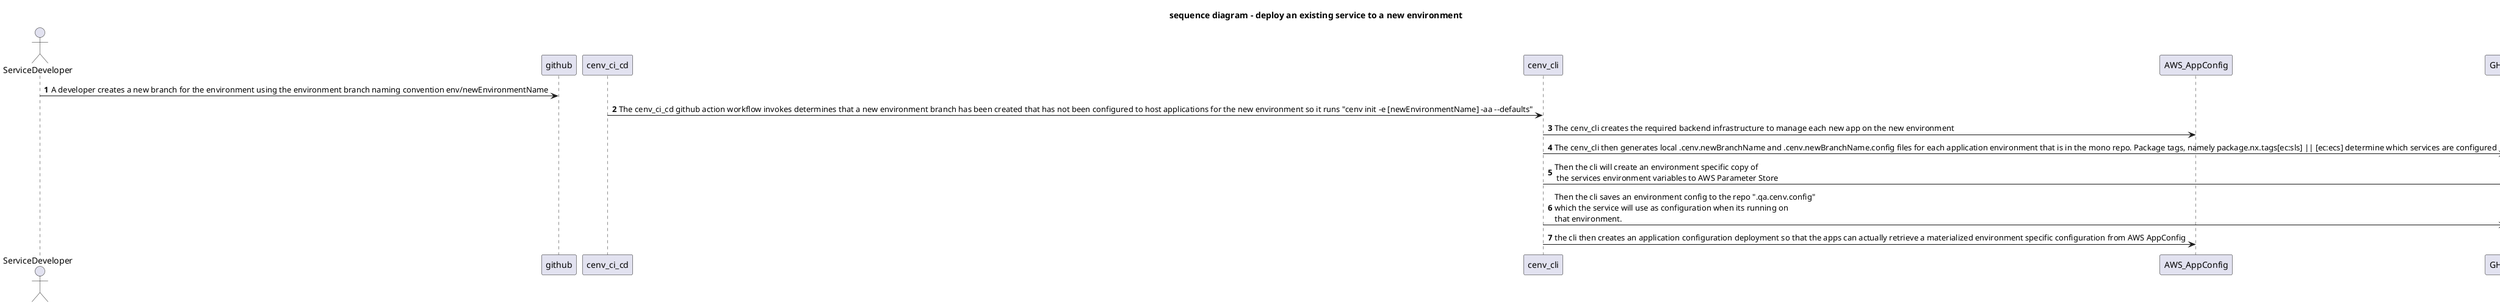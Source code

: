 @startuml
'https://plantuml.com/sequence-diagram

autonumber

' need mechanism to figure out which services need to be updated if a given global parameter is updated
title sequence diagram - deploy an existing service to a new environment
actor ServiceDeveloper

ServiceDeveloper -> github: A developer creates a new branch for the environment using the environment branch naming convention env/newEnvironmentName
cenv_ci_cd -> cenv_cli: The cenv_ci_cd github action workflow invokes determines that a new environment branch has been created that has not been configured to host applications for the new environment so it runs "cenv init -e [newEnvironmentName] -aa --defaults"
cenv_cli -> AWS_AppConfig: The cenv_cli creates the required backend infrastructure to manage each new app on the new environment
cenv_cli -> GH_repo: The cenv_cli then generates local .cenv.newBranchName and .cenv.newBranchName.config files for each application environment that is in the mono repo. Package tags, namely package.nx.tags[ec:sls] || [ec:ecs] determine which services are configured
cenv_cli -> AWS_ParameterStore: Then the cli will create an environment specific copy of\n the services environment variables to AWS Parameter Store
cenv_cli -> GH_repo: Then the cli saves an environment config to the repo ".qa.cenv.config" \nwhich the service will use as configuration when its running on \nthat environment.
cenv_cli -> AWS_AppConfig: the cli then creates an application configuration deployment so that the apps can actually retrieve a materialized environment specific configuration from AWS AppConfig

@enduml
